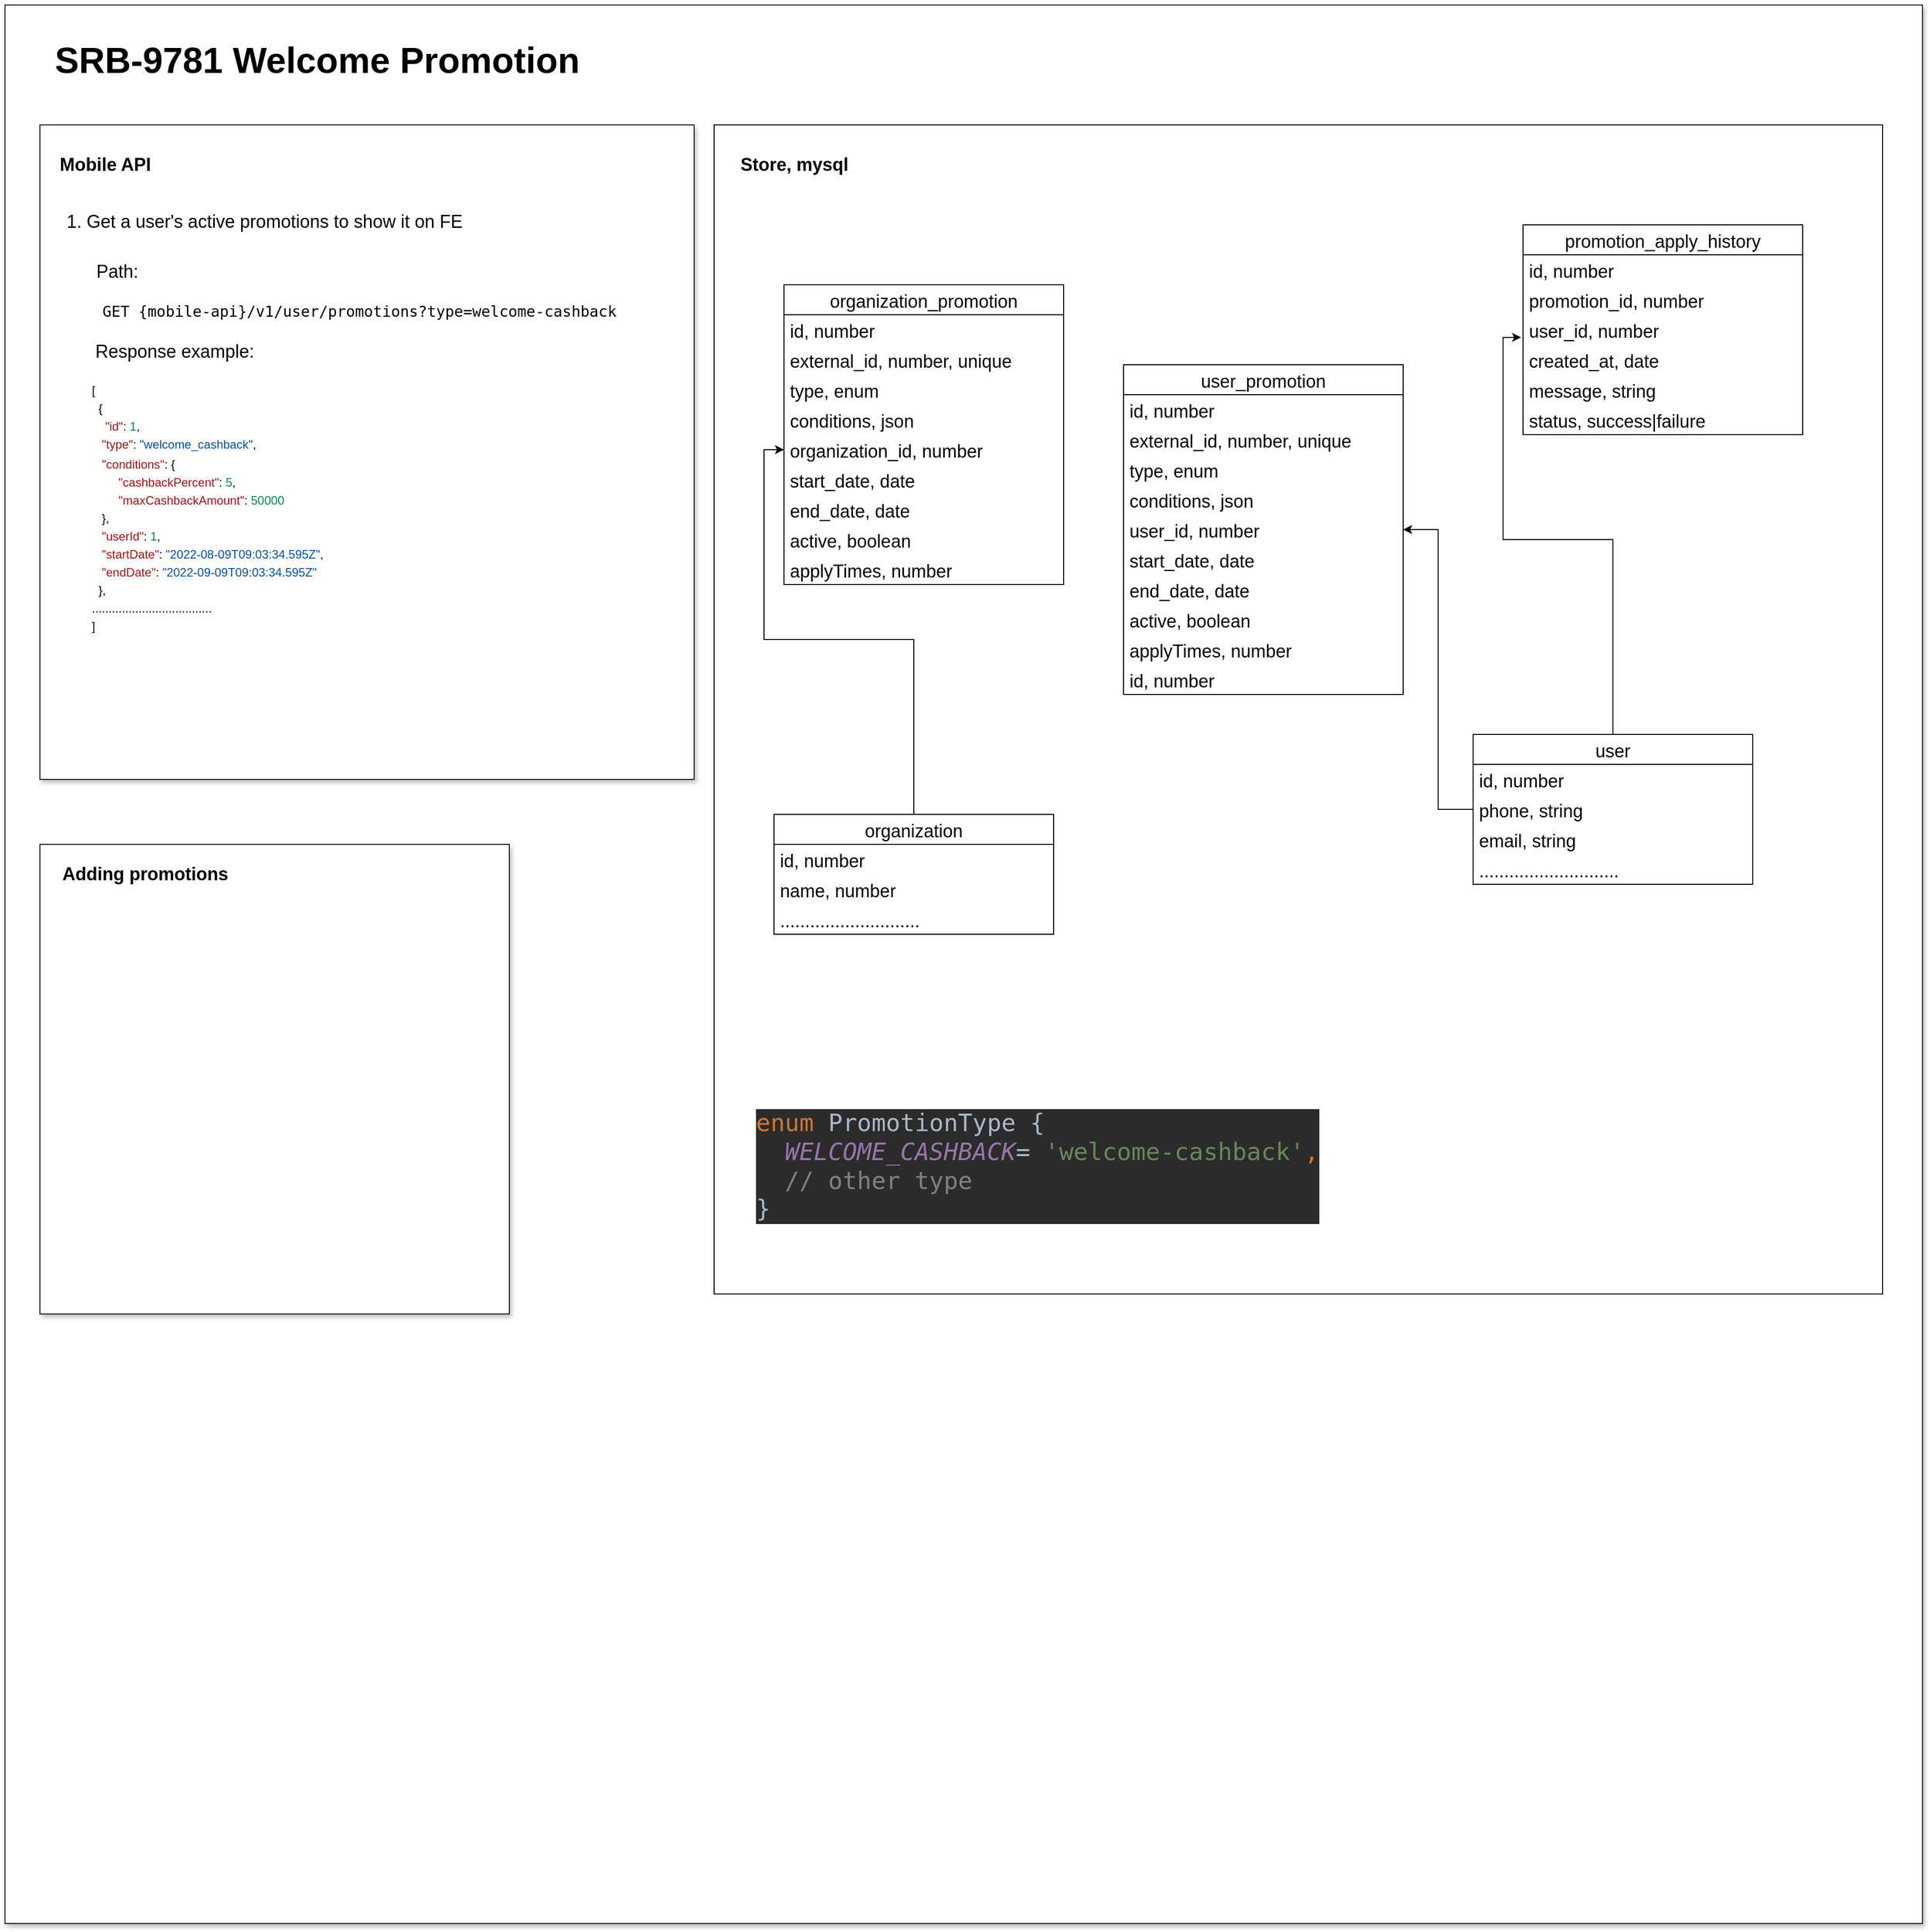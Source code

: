 <mxfile version="20.2.3" type="github">
  <diagram id="vmI7mMUzF1Ovgu6gkRTT" name="Page-1">
    <mxGraphModel dx="3152" dy="1041" grid="1" gridSize="10" guides="1" tooltips="1" connect="1" arrows="1" fold="1" page="1" pageScale="1" pageWidth="850" pageHeight="1100" math="0" shadow="0">
      <root>
        <mxCell id="0" />
        <mxCell id="1" parent="0" />
        <mxCell id="XHVd93EIHzynzg2FaFqQ-91" value="" style="whiteSpace=wrap;html=1;aspect=fixed;shadow=1;fontSize=18;strokeColor=#1A1A1A;fillColor=#FFFFFF;" parent="1" vertex="1">
          <mxGeometry x="-10" y="70" width="1920" height="1920" as="geometry" />
        </mxCell>
        <mxCell id="XHVd93EIHzynzg2FaFqQ-79" value="" style="whiteSpace=wrap;html=1;aspect=fixed;shadow=1;fontSize=24;strokeColor=#1A1A1A;fillColor=#FFFFFF;" parent="1" vertex="1">
          <mxGeometry x="25" y="190" width="655" height="655" as="geometry" />
        </mxCell>
        <mxCell id="XHVd93EIHzynzg2FaFqQ-1" value="" style="whiteSpace=wrap;html=1;aspect=fixed;" parent="1" vertex="1">
          <mxGeometry x="700" y="190" width="1170" height="1170" as="geometry" />
        </mxCell>
        <mxCell id="XHVd93EIHzynzg2FaFqQ-2" value="&lt;font style=&quot;font-size: 18px;&quot;&gt;&lt;b&gt;Store, mysql&lt;/b&gt;&lt;/font&gt;" style="text;html=1;align=center;verticalAlign=middle;resizable=0;points=[];autosize=1;strokeColor=none;fillColor=none;" parent="1" vertex="1">
          <mxGeometry x="720" y="220" width="120" height="20" as="geometry" />
        </mxCell>
        <mxCell id="XHVd93EIHzynzg2FaFqQ-5" value="organization_promotion" style="swimlane;fontStyle=0;childLayout=stackLayout;horizontal=1;startSize=30;horizontalStack=0;resizeParent=1;resizeParentMax=0;resizeLast=0;collapsible=1;marginBottom=0;fontSize=18;" parent="1" vertex="1">
          <mxGeometry x="770" y="350" width="280" height="300" as="geometry">
            <mxRectangle x="860" y="350" width="160" height="30" as="alternateBounds" />
          </mxGeometry>
        </mxCell>
        <mxCell id="XHVd93EIHzynzg2FaFqQ-6" value="id, number" style="text;strokeColor=none;fillColor=none;align=left;verticalAlign=middle;spacingLeft=4;spacingRight=4;overflow=hidden;points=[[0,0.5],[1,0.5]];portConstraint=eastwest;rotatable=0;fontSize=18;" parent="XHVd93EIHzynzg2FaFqQ-5" vertex="1">
          <mxGeometry y="30" width="280" height="30" as="geometry" />
        </mxCell>
        <mxCell id="U0dXzCNJUupf84_5tqkI-20" value="external_id, number, unique" style="text;strokeColor=none;fillColor=none;align=left;verticalAlign=middle;spacingLeft=4;spacingRight=4;overflow=hidden;points=[[0,0.5],[1,0.5]];portConstraint=eastwest;rotatable=0;fontSize=18;" vertex="1" parent="XHVd93EIHzynzg2FaFqQ-5">
          <mxGeometry y="60" width="280" height="30" as="geometry" />
        </mxCell>
        <mxCell id="XHVd93EIHzynzg2FaFqQ-31" value="type, enum" style="text;strokeColor=none;fillColor=none;align=left;verticalAlign=middle;spacingLeft=4;spacingRight=4;overflow=hidden;points=[[0,0.5],[1,0.5]];portConstraint=eastwest;rotatable=0;fontSize=18;" parent="XHVd93EIHzynzg2FaFqQ-5" vertex="1">
          <mxGeometry y="90" width="280" height="30" as="geometry" />
        </mxCell>
        <mxCell id="XHVd93EIHzynzg2FaFqQ-8" value="conditions, json" style="text;strokeColor=none;fillColor=none;align=left;verticalAlign=middle;spacingLeft=4;spacingRight=4;overflow=hidden;points=[[0,0.5],[1,0.5]];portConstraint=eastwest;rotatable=0;fontSize=18;" parent="XHVd93EIHzynzg2FaFqQ-5" vertex="1">
          <mxGeometry y="120" width="280" height="30" as="geometry" />
        </mxCell>
        <mxCell id="XHVd93EIHzynzg2FaFqQ-52" value="organization_id, number" style="text;strokeColor=none;fillColor=none;align=left;verticalAlign=middle;spacingLeft=4;spacingRight=4;overflow=hidden;points=[[0,0.5],[1,0.5]];portConstraint=eastwest;rotatable=0;fontSize=18;" parent="XHVd93EIHzynzg2FaFqQ-5" vertex="1">
          <mxGeometry y="150" width="280" height="30" as="geometry" />
        </mxCell>
        <mxCell id="XHVd93EIHzynzg2FaFqQ-32" value="start_date, date" style="text;strokeColor=none;fillColor=none;align=left;verticalAlign=middle;spacingLeft=4;spacingRight=4;overflow=hidden;points=[[0,0.5],[1,0.5]];portConstraint=eastwest;rotatable=0;fontSize=18;" parent="XHVd93EIHzynzg2FaFqQ-5" vertex="1">
          <mxGeometry y="180" width="280" height="30" as="geometry" />
        </mxCell>
        <mxCell id="XHVd93EIHzynzg2FaFqQ-17" value="end_date, date" style="text;strokeColor=none;fillColor=none;align=left;verticalAlign=middle;spacingLeft=4;spacingRight=4;overflow=hidden;points=[[0,0.5],[1,0.5]];portConstraint=eastwest;rotatable=0;fontSize=18;" parent="XHVd93EIHzynzg2FaFqQ-5" vertex="1">
          <mxGeometry y="210" width="280" height="30" as="geometry" />
        </mxCell>
        <mxCell id="XHVd93EIHzynzg2FaFqQ-96" value="active, boolean" style="text;strokeColor=none;fillColor=none;align=left;verticalAlign=middle;spacingLeft=4;spacingRight=4;overflow=hidden;points=[[0,0.5],[1,0.5]];portConstraint=eastwest;rotatable=0;fontSize=18;" parent="XHVd93EIHzynzg2FaFqQ-5" vertex="1">
          <mxGeometry y="240" width="280" height="30" as="geometry" />
        </mxCell>
        <mxCell id="XHVd93EIHzynzg2FaFqQ-97" value="applyTimes, number" style="text;strokeColor=none;fillColor=none;align=left;verticalAlign=middle;spacingLeft=4;spacingRight=4;overflow=hidden;points=[[0,0.5],[1,0.5]];portConstraint=eastwest;rotatable=0;fontSize=18;" parent="XHVd93EIHzynzg2FaFqQ-5" vertex="1">
          <mxGeometry y="270" width="280" height="30" as="geometry" />
        </mxCell>
        <mxCell id="U0dXzCNJUupf84_5tqkI-24" style="edgeStyle=orthogonalEdgeStyle;rounded=0;orthogonalLoop=1;jettySize=auto;html=1;entryX=-0.007;entryY=0.756;entryDx=0;entryDy=0;entryPerimeter=0;" edge="1" parent="1" source="XHVd93EIHzynzg2FaFqQ-23" target="XHVd93EIHzynzg2FaFqQ-67">
          <mxGeometry relative="1" as="geometry" />
        </mxCell>
        <mxCell id="XHVd93EIHzynzg2FaFqQ-23" value="user" style="swimlane;fontStyle=0;childLayout=stackLayout;horizontal=1;startSize=30;horizontalStack=0;resizeParent=1;resizeParentMax=0;resizeLast=0;collapsible=1;marginBottom=0;fontSize=18;" parent="1" vertex="1">
          <mxGeometry x="1460" y="800" width="280" height="150" as="geometry">
            <mxRectangle x="860" y="350" width="160" height="30" as="alternateBounds" />
          </mxGeometry>
        </mxCell>
        <mxCell id="XHVd93EIHzynzg2FaFqQ-24" value="id, number" style="text;strokeColor=none;fillColor=none;align=left;verticalAlign=middle;spacingLeft=4;spacingRight=4;overflow=hidden;points=[[0,0.5],[1,0.5]];portConstraint=eastwest;rotatable=0;fontSize=18;" parent="XHVd93EIHzynzg2FaFqQ-23" vertex="1">
          <mxGeometry y="30" width="280" height="30" as="geometry" />
        </mxCell>
        <mxCell id="XHVd93EIHzynzg2FaFqQ-25" value="phone, string" style="text;strokeColor=none;fillColor=none;align=left;verticalAlign=middle;spacingLeft=4;spacingRight=4;overflow=hidden;points=[[0,0.5],[1,0.5]];portConstraint=eastwest;rotatable=0;fontSize=18;" parent="XHVd93EIHzynzg2FaFqQ-23" vertex="1">
          <mxGeometry y="60" width="280" height="30" as="geometry" />
        </mxCell>
        <mxCell id="XHVd93EIHzynzg2FaFqQ-26" value="email, string" style="text;strokeColor=none;fillColor=none;align=left;verticalAlign=middle;spacingLeft=4;spacingRight=4;overflow=hidden;points=[[0,0.5],[1,0.5]];portConstraint=eastwest;rotatable=0;fontSize=18;" parent="XHVd93EIHzynzg2FaFqQ-23" vertex="1">
          <mxGeometry y="90" width="280" height="30" as="geometry" />
        </mxCell>
        <mxCell id="XHVd93EIHzynzg2FaFqQ-27" value="............................" style="text;strokeColor=none;fillColor=none;align=left;verticalAlign=middle;spacingLeft=4;spacingRight=4;overflow=hidden;points=[[0,0.5],[1,0.5]];portConstraint=eastwest;rotatable=0;fontSize=18;" parent="XHVd93EIHzynzg2FaFqQ-23" vertex="1">
          <mxGeometry y="120" width="280" height="30" as="geometry" />
        </mxCell>
        <mxCell id="XHVd93EIHzynzg2FaFqQ-33" value="&lt;h1&gt;SRB-9781 Welcome Promotion&lt;/h1&gt;&lt;span data-metadata=&quot;&lt;!--(figmeta)eyJmaWxlS2V5IjoiYTVsaGJPWG9oTW1MTndGYm8xNE5kQSIsInBhc3RlSUQiOjE4MjY3NjkxMTcsImRhdGFUeXBlIjoic2NlbmUifQo=(/figmeta)--&gt;&quot;&gt;&lt;/span&gt;&lt;span style=&quot;&quot;&gt;&amp;nbsp;&lt;/span&gt;&lt;p&gt;.&lt;/p&gt;" style="text;html=1;strokeColor=none;fillColor=none;spacing=5;spacingTop=-20;whiteSpace=wrap;overflow=hidden;rounded=0;fontSize=18;" parent="1" vertex="1">
          <mxGeometry x="35" y="90" width="570" height="120" as="geometry" />
        </mxCell>
        <mxCell id="XHVd93EIHzynzg2FaFqQ-35" value="&lt;pre&gt;&lt;font style=&quot;font-size: 15px;&quot;&gt;GET {mobile-api}/v1/user/promotions?type=welcome-cashback&lt;/font&gt;&lt;/pre&gt;" style="text;html=1;strokeColor=none;fillColor=none;align=center;verticalAlign=middle;whiteSpace=wrap;rounded=0;fontSize=18;" parent="1" vertex="1">
          <mxGeometry x="75" y="360" width="540" height="30" as="geometry" />
        </mxCell>
        <mxCell id="XHVd93EIHzynzg2FaFqQ-39" value="&lt;div style=&quot;background-color: rgb(255, 255, 254); line-height: 18px;&quot;&gt;&lt;div style=&quot;line-height: 18px;&quot;&gt;&lt;div style=&quot;color: rgb(0, 0, 0); font-size: 12px; font-weight: normal;&quot;&gt;[&lt;/div&gt;&lt;div style=&quot;color: rgb(0, 0, 0); font-size: 12px; font-weight: normal;&quot;&gt;&amp;nbsp; {&lt;/div&gt;&lt;div style=&quot;color: rgb(0, 0, 0); font-size: 12px; font-weight: normal;&quot;&gt;        &lt;span style=&quot;color: #a31515;&quot;&gt;&amp;nbsp; &amp;nbsp; &quot;id&quot;&lt;/span&gt;: &lt;span style=&quot;color: #098658;&quot;&gt;1&lt;/span&gt;,&lt;/div&gt;&lt;div style=&quot;color: rgb(0, 0, 0); font-size: 12px; font-weight: normal;&quot;&gt;        &lt;span style=&quot;color: #a31515;&quot;&gt;&amp;nbsp; &amp;nbsp;&quot;type&quot;&lt;/span&gt;: &lt;span style=&quot;color: #0451a5;&quot;&gt;&quot;welcome_cashback&quot;&lt;/span&gt;,&lt;/div&gt;&lt;div style=&quot;&quot;&gt;        &lt;span style=&quot;color: rgb(163, 21, 21); font-size: 12px; font-weight: normal;&quot;&gt;&amp;nbsp; &amp;nbsp;&quot;&lt;/span&gt;&lt;font color=&quot;#a31515&quot;&gt;&lt;span style=&quot;font-size: 12px;&quot;&gt;conditions&lt;/span&gt;&lt;/font&gt;&lt;span style=&quot;color: rgb(163, 21, 21); font-size: 12px; font-weight: normal;&quot;&gt;&quot;&lt;/span&gt;&lt;span style=&quot;font-size: 12px;&quot;&gt;: {&lt;/span&gt;&lt;/div&gt;&lt;div style=&quot;color: rgb(0, 0, 0); font-size: 12px; font-weight: normal;&quot;&gt;            &lt;span style=&quot;color: #a31515;&quot;&gt;&amp;nbsp; &amp;nbsp; &amp;nbsp; &amp;nbsp; &quot;cashbackPercent&quot;&lt;/span&gt;: &lt;span style=&quot;color: #098658;&quot;&gt;5&lt;/span&gt;,&lt;/div&gt;&lt;div style=&quot;color: rgb(0, 0, 0); font-size: 12px; font-weight: normal;&quot;&gt;            &lt;span style=&quot;color: #a31515;&quot;&gt;&amp;nbsp; &amp;nbsp; &amp;nbsp; &amp;nbsp; &quot;maxCashbackAmount&quot;&lt;/span&gt;: &lt;span style=&quot;color: #098658;&quot;&gt;50000&lt;/span&gt;&lt;/div&gt;&lt;div style=&quot;color: rgb(0, 0, 0); font-size: 12px; font-weight: normal;&quot;&gt;&amp;nbsp; &amp;nbsp;},&lt;/div&gt;&lt;div style=&quot;color: rgb(0, 0, 0); font-size: 12px; font-weight: normal;&quot;&gt;        &lt;span style=&quot;color: #a31515;&quot;&gt;&amp;nbsp; &amp;nbsp;&quot;userId&quot;&lt;/span&gt;: &lt;span style=&quot;color: #098658;&quot;&gt;1&lt;/span&gt;,&lt;/div&gt;&lt;div style=&quot;color: rgb(0, 0, 0); font-size: 12px; font-weight: normal;&quot;&gt;        &lt;span style=&quot;color: #a31515;&quot;&gt;&amp;nbsp; &amp;nbsp;&quot;startDate&quot;&lt;/span&gt;: &lt;span style=&quot;color: #0451a5;&quot;&gt;&quot;2022-08-09T09:03:34.595Z&quot;&lt;/span&gt;,&lt;/div&gt;&lt;div style=&quot;color: rgb(0, 0, 0); font-size: 12px; font-weight: normal;&quot;&gt;        &lt;span style=&quot;color: #a31515;&quot;&gt;&amp;nbsp; &amp;nbsp;&quot;endDate&quot;&lt;/span&gt;: &lt;span style=&quot;color: #0451a5;&quot;&gt;&quot;2022-09-09T09:03:34.595Z&quot;&lt;/span&gt;&lt;/div&gt;&lt;div style=&quot;color: rgb(0, 0, 0); font-size: 12px; font-weight: normal;&quot;&gt;&amp;nbsp; },&lt;/div&gt;&lt;div style=&quot;color: rgb(0, 0, 0); font-size: 12px; font-weight: normal;&quot;&gt;....................................&lt;/div&gt;&lt;div style=&quot;color: rgb(0, 0, 0); font-size: 12px; font-weight: normal;&quot;&gt;]&lt;/div&gt;&lt;/div&gt;&lt;/div&gt;" style="text;whiteSpace=wrap;html=1;fontSize=18;" parent="1" vertex="1">
          <mxGeometry x="75" y="440" width="250" height="270" as="geometry" />
        </mxCell>
        <mxCell id="U0dXzCNJUupf84_5tqkI-22" style="edgeStyle=orthogonalEdgeStyle;rounded=0;orthogonalLoop=1;jettySize=auto;html=1;" edge="1" parent="1" source="XHVd93EIHzynzg2FaFqQ-54" target="XHVd93EIHzynzg2FaFqQ-52">
          <mxGeometry relative="1" as="geometry" />
        </mxCell>
        <mxCell id="XHVd93EIHzynzg2FaFqQ-54" value="organization" style="swimlane;fontStyle=0;childLayout=stackLayout;horizontal=1;startSize=30;horizontalStack=0;resizeParent=1;resizeParentMax=0;resizeLast=0;collapsible=1;marginBottom=0;fontSize=18;" parent="1" vertex="1">
          <mxGeometry x="760" y="880" width="280" height="120" as="geometry">
            <mxRectangle x="860" y="350" width="160" height="30" as="alternateBounds" />
          </mxGeometry>
        </mxCell>
        <mxCell id="XHVd93EIHzynzg2FaFqQ-55" value="id, number" style="text;strokeColor=none;fillColor=none;align=left;verticalAlign=middle;spacingLeft=4;spacingRight=4;overflow=hidden;points=[[0,0.5],[1,0.5]];portConstraint=eastwest;rotatable=0;fontSize=18;" parent="XHVd93EIHzynzg2FaFqQ-54" vertex="1">
          <mxGeometry y="30" width="280" height="30" as="geometry" />
        </mxCell>
        <mxCell id="XHVd93EIHzynzg2FaFqQ-59" value="name, number" style="text;strokeColor=none;fillColor=none;align=left;verticalAlign=middle;spacingLeft=4;spacingRight=4;overflow=hidden;points=[[0,0.5],[1,0.5]];portConstraint=eastwest;rotatable=0;fontSize=18;" parent="XHVd93EIHzynzg2FaFqQ-54" vertex="1">
          <mxGeometry y="60" width="280" height="30" as="geometry" />
        </mxCell>
        <mxCell id="XHVd93EIHzynzg2FaFqQ-58" value="............................" style="text;strokeColor=none;fillColor=none;align=left;verticalAlign=middle;spacingLeft=4;spacingRight=4;overflow=hidden;points=[[0,0.5],[1,0.5]];portConstraint=eastwest;rotatable=0;fontSize=18;" parent="XHVd93EIHzynzg2FaFqQ-54" vertex="1">
          <mxGeometry y="90" width="280" height="30" as="geometry" />
        </mxCell>
        <mxCell id="XHVd93EIHzynzg2FaFqQ-63" value="promotion_apply_history" style="swimlane;fontStyle=0;childLayout=stackLayout;horizontal=1;startSize=30;horizontalStack=0;resizeParent=1;resizeParentMax=0;resizeLast=0;collapsible=1;marginBottom=0;fontSize=18;" parent="1" vertex="1">
          <mxGeometry x="1510" y="290" width="280" height="210" as="geometry">
            <mxRectangle x="860" y="350" width="160" height="30" as="alternateBounds" />
          </mxGeometry>
        </mxCell>
        <mxCell id="XHVd93EIHzynzg2FaFqQ-64" value="id, number" style="text;strokeColor=none;fillColor=none;align=left;verticalAlign=middle;spacingLeft=4;spacingRight=4;overflow=hidden;points=[[0,0.5],[1,0.5]];portConstraint=eastwest;rotatable=0;fontSize=18;" parent="XHVd93EIHzynzg2FaFqQ-63" vertex="1">
          <mxGeometry y="30" width="280" height="30" as="geometry" />
        </mxCell>
        <mxCell id="XHVd93EIHzynzg2FaFqQ-65" value="promotion_id, number" style="text;strokeColor=none;fillColor=none;align=left;verticalAlign=middle;spacingLeft=4;spacingRight=4;overflow=hidden;points=[[0,0.5],[1,0.5]];portConstraint=eastwest;rotatable=0;fontSize=18;" parent="XHVd93EIHzynzg2FaFqQ-63" vertex="1">
          <mxGeometry y="60" width="280" height="30" as="geometry" />
        </mxCell>
        <mxCell id="XHVd93EIHzynzg2FaFqQ-67" value="user_id, number" style="text;strokeColor=none;fillColor=none;align=left;verticalAlign=middle;spacingLeft=4;spacingRight=4;overflow=hidden;points=[[0,0.5],[1,0.5]];portConstraint=eastwest;rotatable=0;fontSize=18;" parent="XHVd93EIHzynzg2FaFqQ-63" vertex="1">
          <mxGeometry y="90" width="280" height="30" as="geometry" />
        </mxCell>
        <mxCell id="XHVd93EIHzynzg2FaFqQ-69" value="created_at, date" style="text;strokeColor=none;fillColor=none;align=left;verticalAlign=middle;spacingLeft=4;spacingRight=4;overflow=hidden;points=[[0,0.5],[1,0.5]];portConstraint=eastwest;rotatable=0;fontSize=18;" parent="XHVd93EIHzynzg2FaFqQ-63" vertex="1">
          <mxGeometry y="120" width="280" height="30" as="geometry" />
        </mxCell>
        <mxCell id="U0dXzCNJUupf84_5tqkI-1" value="message, string" style="text;strokeColor=none;fillColor=none;align=left;verticalAlign=middle;spacingLeft=4;spacingRight=4;overflow=hidden;points=[[0,0.5],[1,0.5]];portConstraint=eastwest;rotatable=0;fontSize=18;" vertex="1" parent="XHVd93EIHzynzg2FaFqQ-63">
          <mxGeometry y="150" width="280" height="30" as="geometry" />
        </mxCell>
        <mxCell id="XHVd93EIHzynzg2FaFqQ-72" value="status, success|failure" style="text;strokeColor=none;fillColor=none;align=left;verticalAlign=middle;spacingLeft=4;spacingRight=4;overflow=hidden;points=[[0,0.5],[1,0.5]];portConstraint=eastwest;rotatable=0;fontSize=18;" parent="XHVd93EIHzynzg2FaFqQ-63" vertex="1">
          <mxGeometry y="180" width="280" height="30" as="geometry" />
        </mxCell>
        <mxCell id="XHVd93EIHzynzg2FaFqQ-74" value="&lt;pre style=&quot;background-color: rgb(43, 43, 43); color: rgb(169, 183, 198); font-family: &amp;quot;JetBrains Mono&amp;quot;, monospace;&quot;&gt;&lt;font style=&quot;font-size: 24px;&quot;&gt;&lt;span style=&quot;color: rgb(204, 120, 50);&quot;&gt;enum &lt;/span&gt;PromotionType {&lt;br&gt;  &lt;span style=&quot;color: rgb(152, 118, 170); font-style: italic;&quot;&gt;WELCOME_CASHBACK&lt;/span&gt;= &lt;span style=&quot;color: rgb(106, 135, 89);&quot;&gt;&#39;welcome-cashback&#39;&lt;/span&gt;&lt;span style=&quot;color: rgb(204, 120, 50);&quot;&gt;,&lt;br&gt;&lt;/span&gt;&lt;span style=&quot;color: rgb(204, 120, 50);&quot;&gt;  &lt;/span&gt;&lt;span style=&quot;color: rgb(128, 128, 128);&quot;&gt;// other type&lt;br&gt;&lt;/span&gt;}&lt;/font&gt;&lt;/pre&gt;" style="text;whiteSpace=wrap;html=1;fontSize=18;" parent="1" vertex="1">
          <mxGeometry x="740" y="1150" width="600" height="150" as="geometry" />
        </mxCell>
        <mxCell id="XHVd93EIHzynzg2FaFqQ-80" value="&lt;font style=&quot;font-size: 18px;&quot;&gt;&lt;b&gt;Mobile API&lt;/b&gt;&lt;/font&gt;" style="text;html=1;align=center;verticalAlign=middle;resizable=0;points=[];autosize=1;strokeColor=none;fillColor=none;" parent="1" vertex="1">
          <mxGeometry x="35" y="220" width="110" height="20" as="geometry" />
        </mxCell>
        <mxCell id="XHVd93EIHzynzg2FaFqQ-82" value="&lt;font style=&quot;font-size: 18px;&quot;&gt;&amp;nbsp; &amp;nbsp;1. Get a user&#39;s active promotions to show it on FE&lt;/font&gt;" style="text;html=1;strokeColor=none;fillColor=none;align=center;verticalAlign=middle;whiteSpace=wrap;rounded=0;shadow=1;fontSize=24;" parent="1" vertex="1">
          <mxGeometry x="35" y="270" width="415" height="30" as="geometry" />
        </mxCell>
        <mxCell id="XHVd93EIHzynzg2FaFqQ-83" value="&lt;span style=&quot;font-size: 18px;&quot;&gt;Path:&lt;/span&gt;" style="text;html=1;strokeColor=none;fillColor=none;align=center;verticalAlign=middle;whiteSpace=wrap;rounded=0;shadow=1;fontSize=24;" parent="1" vertex="1">
          <mxGeometry x="75" y="320" width="55" height="30" as="geometry" />
        </mxCell>
        <mxCell id="XHVd93EIHzynzg2FaFqQ-85" value="&lt;span style=&quot;font-size: 18px;&quot;&gt;Response example:&lt;/span&gt;" style="text;html=1;strokeColor=none;fillColor=none;align=center;verticalAlign=middle;whiteSpace=wrap;rounded=0;shadow=1;fontSize=24;" parent="1" vertex="1">
          <mxGeometry x="75" y="400" width="170" height="30" as="geometry" />
        </mxCell>
        <mxCell id="XHVd93EIHzynzg2FaFqQ-98" value="" style="whiteSpace=wrap;html=1;aspect=fixed;shadow=1;fontSize=18;strokeColor=#1A1A1A;fillColor=#FFFFFF;" parent="1" vertex="1">
          <mxGeometry x="25" y="910" width="470" height="470" as="geometry" />
        </mxCell>
        <mxCell id="XHVd93EIHzynzg2FaFqQ-99" value="&lt;span style=&quot;font-size: 18px;&quot;&gt;&lt;b&gt;Adding promotions&lt;/b&gt;&lt;/span&gt;" style="text;html=1;align=center;verticalAlign=middle;resizable=0;points=[];autosize=1;strokeColor=none;fillColor=none;" parent="1" vertex="1">
          <mxGeometry x="40" y="930" width="180" height="20" as="geometry" />
        </mxCell>
        <mxCell id="U0dXzCNJUupf84_5tqkI-6" value="user_promotion" style="swimlane;fontStyle=0;childLayout=stackLayout;horizontal=1;startSize=30;horizontalStack=0;resizeParent=1;resizeParentMax=0;resizeLast=0;collapsible=1;marginBottom=0;fontSize=18;" vertex="1" parent="1">
          <mxGeometry x="1110" y="430" width="280" height="330" as="geometry">
            <mxRectangle x="860" y="350" width="160" height="30" as="alternateBounds" />
          </mxGeometry>
        </mxCell>
        <mxCell id="U0dXzCNJUupf84_5tqkI-7" value="id, number" style="text;strokeColor=none;fillColor=none;align=left;verticalAlign=middle;spacingLeft=4;spacingRight=4;overflow=hidden;points=[[0,0.5],[1,0.5]];portConstraint=eastwest;rotatable=0;fontSize=18;" vertex="1" parent="U0dXzCNJUupf84_5tqkI-6">
          <mxGeometry y="30" width="280" height="30" as="geometry" />
        </mxCell>
        <mxCell id="U0dXzCNJUupf84_5tqkI-21" value="external_id, number, unique" style="text;strokeColor=none;fillColor=none;align=left;verticalAlign=middle;spacingLeft=4;spacingRight=4;overflow=hidden;points=[[0,0.5],[1,0.5]];portConstraint=eastwest;rotatable=0;fontSize=18;" vertex="1" parent="U0dXzCNJUupf84_5tqkI-6">
          <mxGeometry y="60" width="280" height="30" as="geometry" />
        </mxCell>
        <mxCell id="U0dXzCNJUupf84_5tqkI-8" value="type, enum" style="text;strokeColor=none;fillColor=none;align=left;verticalAlign=middle;spacingLeft=4;spacingRight=4;overflow=hidden;points=[[0,0.5],[1,0.5]];portConstraint=eastwest;rotatable=0;fontSize=18;" vertex="1" parent="U0dXzCNJUupf84_5tqkI-6">
          <mxGeometry y="90" width="280" height="30" as="geometry" />
        </mxCell>
        <mxCell id="U0dXzCNJUupf84_5tqkI-9" value="conditions, json" style="text;strokeColor=none;fillColor=none;align=left;verticalAlign=middle;spacingLeft=4;spacingRight=4;overflow=hidden;points=[[0,0.5],[1,0.5]];portConstraint=eastwest;rotatable=0;fontSize=18;" vertex="1" parent="U0dXzCNJUupf84_5tqkI-6">
          <mxGeometry y="120" width="280" height="30" as="geometry" />
        </mxCell>
        <mxCell id="U0dXzCNJUupf84_5tqkI-10" value="user_id, number" style="text;strokeColor=none;fillColor=none;align=left;verticalAlign=middle;spacingLeft=4;spacingRight=4;overflow=hidden;points=[[0,0.5],[1,0.5]];portConstraint=eastwest;rotatable=0;fontSize=18;" vertex="1" parent="U0dXzCNJUupf84_5tqkI-6">
          <mxGeometry y="150" width="280" height="30" as="geometry" />
        </mxCell>
        <mxCell id="U0dXzCNJUupf84_5tqkI-11" value="start_date, date" style="text;strokeColor=none;fillColor=none;align=left;verticalAlign=middle;spacingLeft=4;spacingRight=4;overflow=hidden;points=[[0,0.5],[1,0.5]];portConstraint=eastwest;rotatable=0;fontSize=18;" vertex="1" parent="U0dXzCNJUupf84_5tqkI-6">
          <mxGeometry y="180" width="280" height="30" as="geometry" />
        </mxCell>
        <mxCell id="U0dXzCNJUupf84_5tqkI-12" value="end_date, date" style="text;strokeColor=none;fillColor=none;align=left;verticalAlign=middle;spacingLeft=4;spacingRight=4;overflow=hidden;points=[[0,0.5],[1,0.5]];portConstraint=eastwest;rotatable=0;fontSize=18;" vertex="1" parent="U0dXzCNJUupf84_5tqkI-6">
          <mxGeometry y="210" width="280" height="30" as="geometry" />
        </mxCell>
        <mxCell id="U0dXzCNJUupf84_5tqkI-13" value="active, boolean" style="text;strokeColor=none;fillColor=none;align=left;verticalAlign=middle;spacingLeft=4;spacingRight=4;overflow=hidden;points=[[0,0.5],[1,0.5]];portConstraint=eastwest;rotatable=0;fontSize=18;" vertex="1" parent="U0dXzCNJUupf84_5tqkI-6">
          <mxGeometry y="240" width="280" height="30" as="geometry" />
        </mxCell>
        <mxCell id="U0dXzCNJUupf84_5tqkI-14" value="applyTimes, number" style="text;strokeColor=none;fillColor=none;align=left;verticalAlign=middle;spacingLeft=4;spacingRight=4;overflow=hidden;points=[[0,0.5],[1,0.5]];portConstraint=eastwest;rotatable=0;fontSize=18;" vertex="1" parent="U0dXzCNJUupf84_5tqkI-6">
          <mxGeometry y="270" width="280" height="30" as="geometry" />
        </mxCell>
        <mxCell id="U0dXzCNJUupf84_5tqkI-18" value="id, number" style="text;strokeColor=none;fillColor=none;align=left;verticalAlign=middle;spacingLeft=4;spacingRight=4;overflow=hidden;points=[[0,0.5],[1,0.5]];portConstraint=eastwest;rotatable=0;fontSize=18;" vertex="1" parent="U0dXzCNJUupf84_5tqkI-6">
          <mxGeometry y="300" width="280" height="30" as="geometry" />
        </mxCell>
        <mxCell id="U0dXzCNJUupf84_5tqkI-23" style="edgeStyle=orthogonalEdgeStyle;rounded=0;orthogonalLoop=1;jettySize=auto;html=1;" edge="1" parent="1" source="XHVd93EIHzynzg2FaFqQ-25" target="U0dXzCNJUupf84_5tqkI-10">
          <mxGeometry relative="1" as="geometry" />
        </mxCell>
      </root>
    </mxGraphModel>
  </diagram>
</mxfile>
